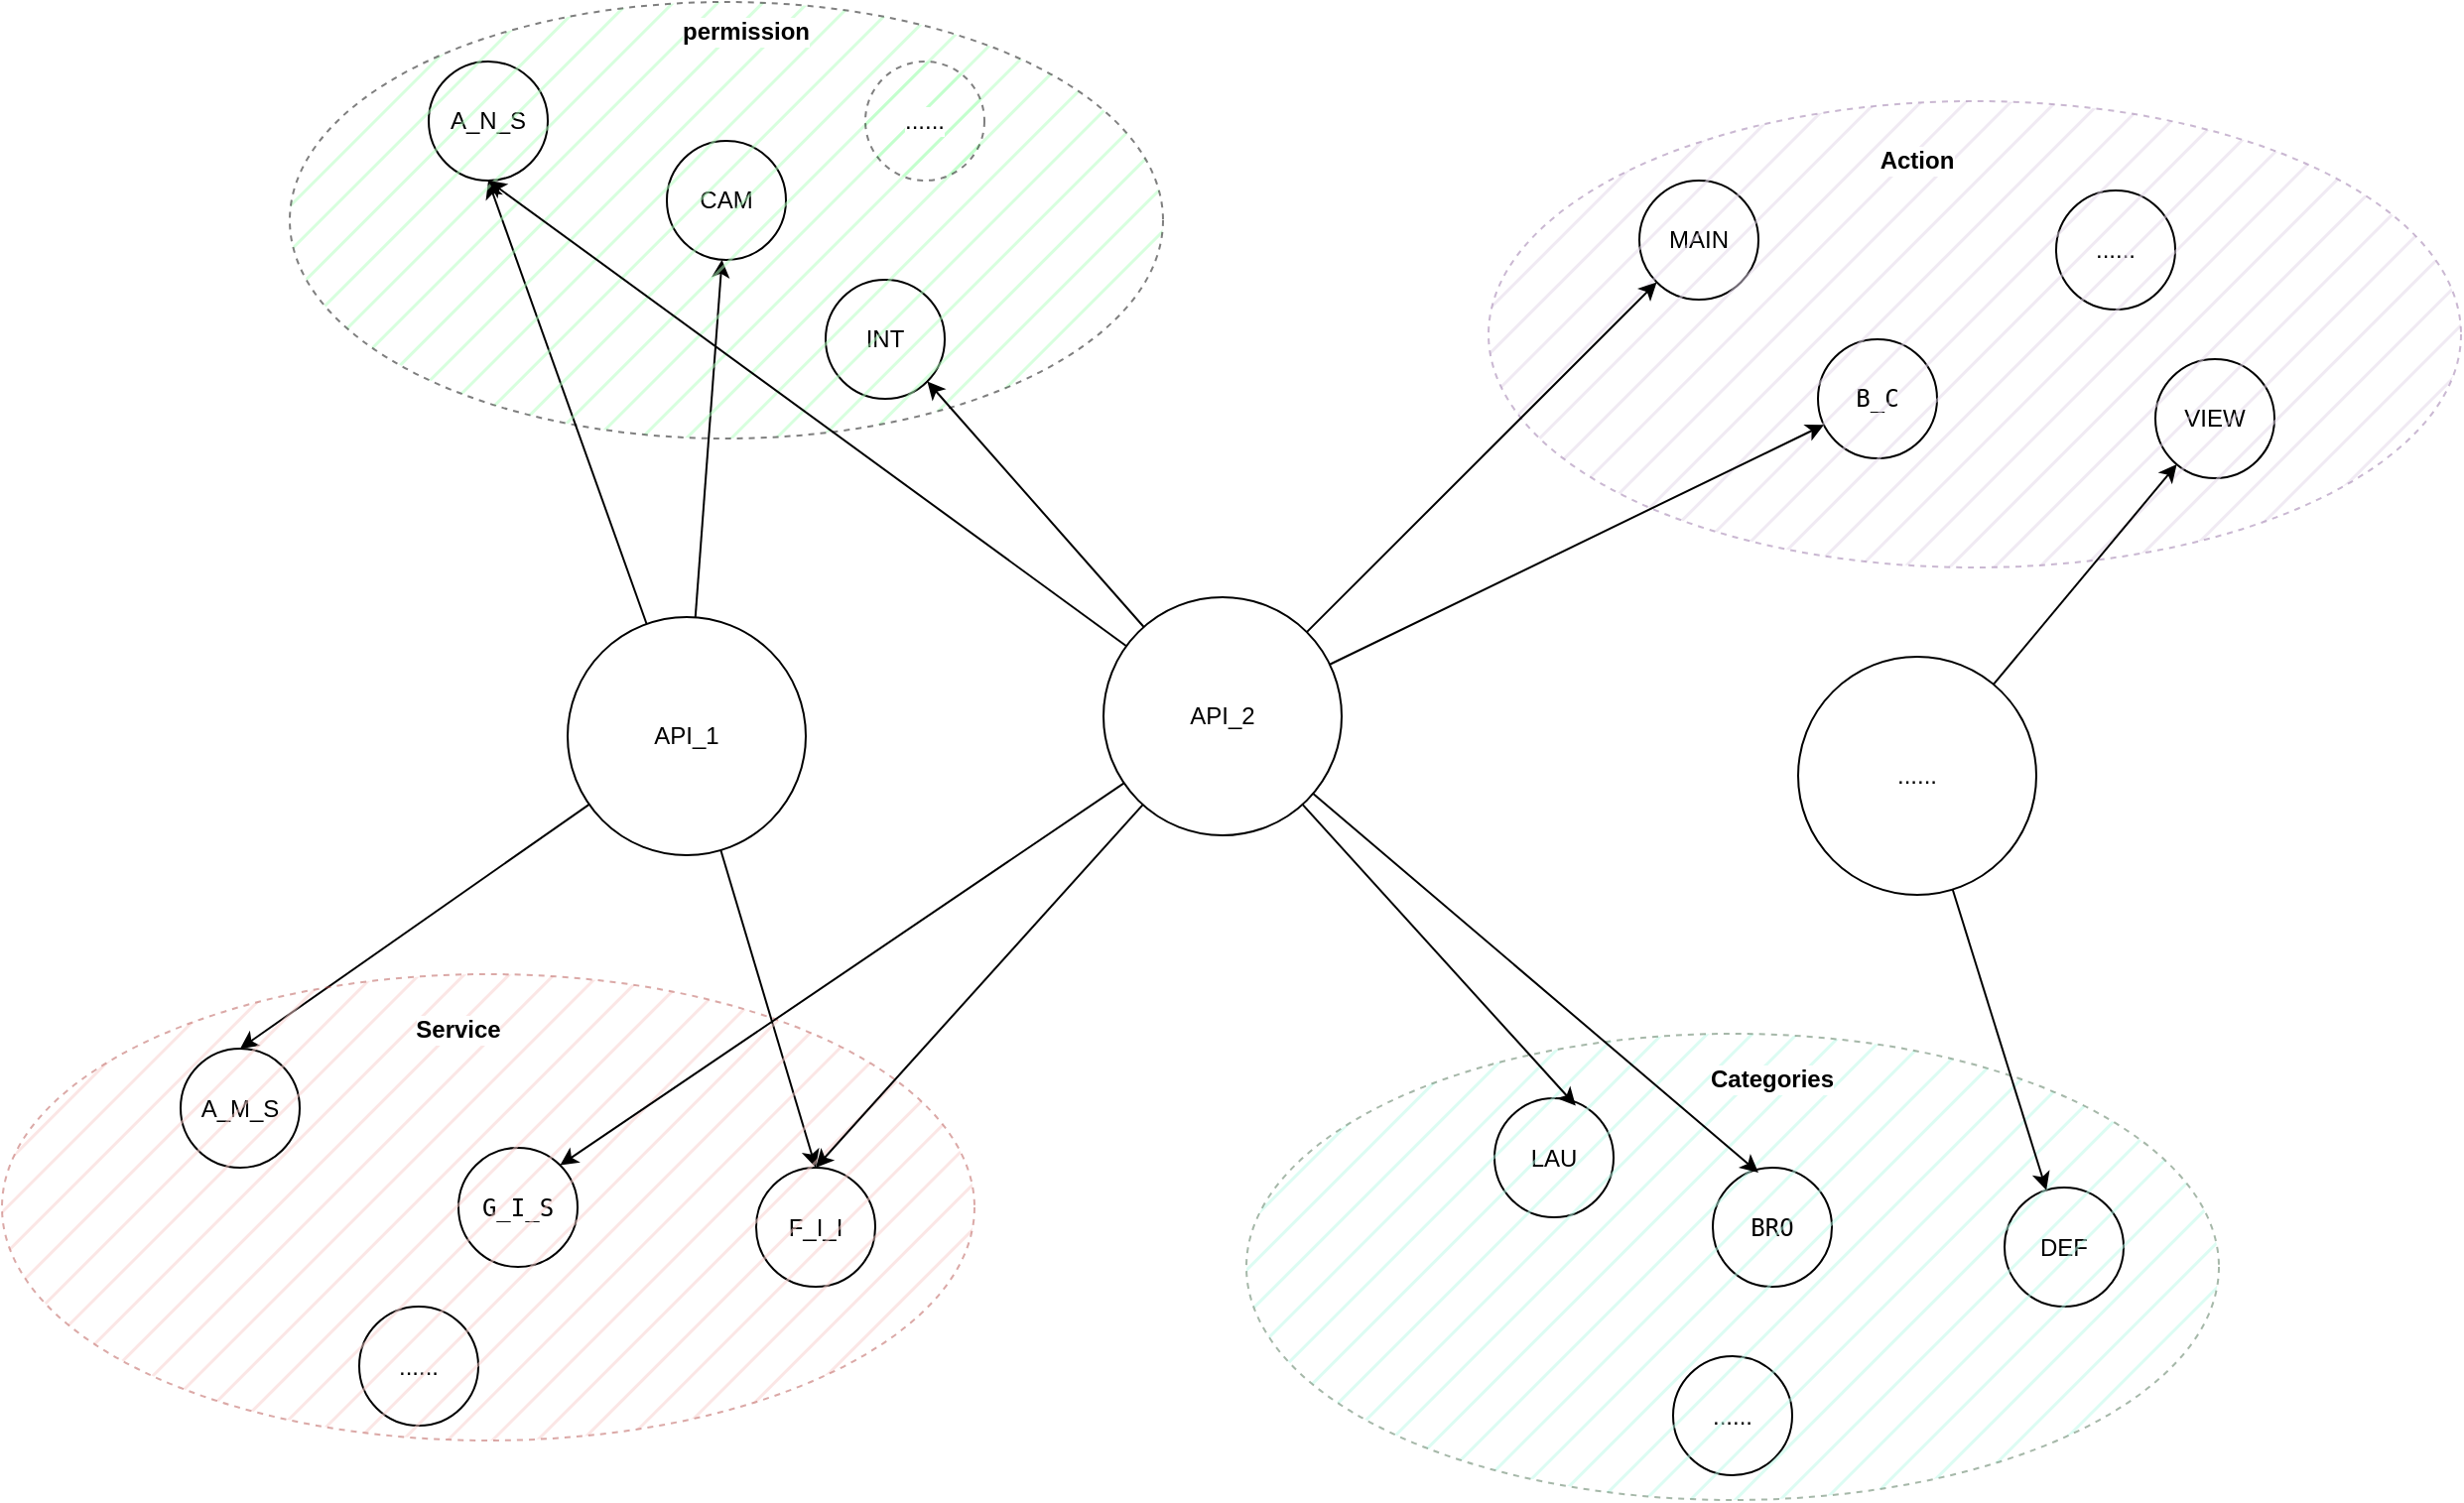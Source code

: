 <mxfile version="20.4.2" type="github">
  <diagram id="YCPUtDx7f_ibLnhSe27b" name="第 1 页">
    <mxGraphModel dx="3076" dy="2016" grid="1" gridSize="10" guides="1" tooltips="1" connect="1" arrows="1" fold="1" page="1" pageScale="1" pageWidth="827" pageHeight="1169" math="0" shadow="0">
      <root>
        <mxCell id="0" />
        <mxCell id="1" parent="0" />
        <mxCell id="LcZ1dadbWBlCKSNr2nvn-42" value="" style="rounded=1;orthogonalLoop=1;jettySize=auto;html=1;entryX=0.5;entryY=1;entryDx=0;entryDy=0;" edge="1" parent="1" source="LcZ1dadbWBlCKSNr2nvn-1" target="LcZ1dadbWBlCKSNr2nvn-7">
          <mxGeometry relative="1" as="geometry">
            <mxPoint x="-170" y="130" as="targetPoint" />
          </mxGeometry>
        </mxCell>
        <mxCell id="LcZ1dadbWBlCKSNr2nvn-44" value="" style="edgeStyle=none;rounded=1;orthogonalLoop=1;jettySize=auto;html=1;" edge="1" parent="1" source="LcZ1dadbWBlCKSNr2nvn-1" target="LcZ1dadbWBlCKSNr2nvn-9">
          <mxGeometry relative="1" as="geometry">
            <mxPoint x="-170" y="130" as="targetPoint" />
          </mxGeometry>
        </mxCell>
        <mxCell id="LcZ1dadbWBlCKSNr2nvn-45" value="" style="edgeStyle=none;rounded=1;orthogonalLoop=1;jettySize=auto;html=1;entryX=0.5;entryY=0;entryDx=0;entryDy=0;" edge="1" parent="1" source="LcZ1dadbWBlCKSNr2nvn-1" target="LcZ1dadbWBlCKSNr2nvn-15">
          <mxGeometry relative="1" as="geometry">
            <mxPoint x="-170" y="410" as="targetPoint" />
          </mxGeometry>
        </mxCell>
        <mxCell id="LcZ1dadbWBlCKSNr2nvn-46" value="" style="edgeStyle=none;rounded=1;orthogonalLoop=1;jettySize=auto;html=1;entryX=0.5;entryY=0;entryDx=0;entryDy=0;" edge="1" parent="1" source="LcZ1dadbWBlCKSNr2nvn-1" target="LcZ1dadbWBlCKSNr2nvn-16">
          <mxGeometry relative="1" as="geometry">
            <mxPoint x="-170" y="410" as="targetPoint" />
          </mxGeometry>
        </mxCell>
        <mxCell id="LcZ1dadbWBlCKSNr2nvn-1" value="API_1" style="ellipse;whiteSpace=wrap;html=1;aspect=fixed;" vertex="1" parent="1">
          <mxGeometry x="-50" y="270" width="120" height="120" as="geometry" />
        </mxCell>
        <mxCell id="LcZ1dadbWBlCKSNr2nvn-7" value="A_N_S" style="ellipse;whiteSpace=wrap;html=1;aspect=fixed;labelBackgroundColor=#FFFFFF;" vertex="1" parent="1">
          <mxGeometry x="-120" y="-10" width="60" height="60" as="geometry" />
        </mxCell>
        <mxCell id="LcZ1dadbWBlCKSNr2nvn-8" value="INT" style="ellipse;whiteSpace=wrap;html=1;aspect=fixed;labelBackgroundColor=#FFFFFF;" vertex="1" parent="1">
          <mxGeometry x="80" y="100" width="60" height="60" as="geometry" />
        </mxCell>
        <mxCell id="LcZ1dadbWBlCKSNr2nvn-9" value="CAM" style="ellipse;whiteSpace=wrap;html=1;aspect=fixed;labelBackgroundColor=#FFFFFF;" vertex="1" parent="1">
          <mxGeometry y="30" width="60" height="60" as="geometry" />
        </mxCell>
        <mxCell id="LcZ1dadbWBlCKSNr2nvn-11" value="" style="ellipse;whiteSpace=wrap;html=1;labelBackgroundColor=#FFFFFF;fillColor=#B0FFBD;fillStyle=hatch;gradientColor=none;strokeColor=default;opacity=50;dashed=1;" vertex="1" parent="1">
          <mxGeometry x="-190" y="-40" width="440" height="220" as="geometry" />
        </mxCell>
        <mxCell id="LcZ1dadbWBlCKSNr2nvn-12" value="......" style="ellipse;whiteSpace=wrap;html=1;aspect=fixed;dashed=1;labelBackgroundColor=#FFFFFF;fillStyle=hatch;strokeColor=default;fillColor=#B0FFBD;gradientColor=none;opacity=50;" vertex="1" parent="1">
          <mxGeometry x="100" y="-10" width="60" height="60" as="geometry" />
        </mxCell>
        <mxCell id="LcZ1dadbWBlCKSNr2nvn-13" value="&lt;pre style=&quot;text-align: start; overflow-wrap: break-word;&quot;&gt;G_I_S&lt;/pre&gt;" style="ellipse;whiteSpace=wrap;html=1;aspect=fixed;labelBackgroundColor=#FFFFFF;fillStyle=hatch;strokeColor=default;fillColor=none;gradientColor=none;" vertex="1" parent="1">
          <mxGeometry x="-105" y="537.5" width="60" height="60" as="geometry" />
        </mxCell>
        <mxCell id="LcZ1dadbWBlCKSNr2nvn-14" value="permission" style="text;html=1;strokeColor=none;fillColor=none;align=center;verticalAlign=middle;whiteSpace=wrap;rounded=0;labelBackgroundColor=#FFFFFF;fillStyle=hatch;opacity=50;fontStyle=1" vertex="1" parent="1">
          <mxGeometry x="10" y="-40" width="60" height="30" as="geometry" />
        </mxCell>
        <mxCell id="LcZ1dadbWBlCKSNr2nvn-15" value="A_M_S" style="ellipse;whiteSpace=wrap;html=1;aspect=fixed;labelBackgroundColor=#FFFFFF;fillStyle=hatch;strokeColor=default;fillColor=none;gradientColor=none;" vertex="1" parent="1">
          <mxGeometry x="-245" y="487.5" width="60" height="60" as="geometry" />
        </mxCell>
        <mxCell id="LcZ1dadbWBlCKSNr2nvn-16" value="F_I_I&lt;br&gt;" style="ellipse;whiteSpace=wrap;html=1;aspect=fixed;labelBackgroundColor=#FFFFFF;fillStyle=hatch;strokeColor=default;fillColor=none;gradientColor=none;" vertex="1" parent="1">
          <mxGeometry x="45" y="547.5" width="60" height="60" as="geometry" />
        </mxCell>
        <mxCell id="LcZ1dadbWBlCKSNr2nvn-17" value="......" style="ellipse;whiteSpace=wrap;html=1;aspect=fixed;labelBackgroundColor=#FFFFFF;fillStyle=hatch;strokeColor=default;fillColor=none;gradientColor=none;" vertex="1" parent="1">
          <mxGeometry x="-155" y="617.5" width="60" height="60" as="geometry" />
        </mxCell>
        <mxCell id="LcZ1dadbWBlCKSNr2nvn-18" value="" style="ellipse;whiteSpace=wrap;html=1;labelBackgroundColor=#FFFFFF;fillStyle=hatch;strokeColor=#b85450;fillColor=#f8cecc;opacity=50;dashed=1;" vertex="1" parent="1">
          <mxGeometry x="-335" y="450" width="490" height="235" as="geometry" />
        </mxCell>
        <mxCell id="LcZ1dadbWBlCKSNr2nvn-19" value="Service" style="text;html=1;strokeColor=none;fillColor=none;align=center;verticalAlign=middle;whiteSpace=wrap;rounded=0;dashed=1;labelBackgroundColor=#FFFFFF;fillStyle=hatch;opacity=50;fontStyle=1" vertex="1" parent="1">
          <mxGeometry x="-135" y="462.5" width="60" height="30" as="geometry" />
        </mxCell>
        <mxCell id="LcZ1dadbWBlCKSNr2nvn-20" value="&lt;pre style=&quot;text-align: start; overflow-wrap: break-word;&quot;&gt;B_C&lt;/pre&gt;" style="ellipse;whiteSpace=wrap;html=1;aspect=fixed;labelBackgroundColor=#FFFFFF;fillStyle=hatch;strokeColor=default;fillColor=none;gradientColor=none;" vertex="1" parent="1">
          <mxGeometry x="580" y="130" width="60" height="60" as="geometry" />
        </mxCell>
        <mxCell id="LcZ1dadbWBlCKSNr2nvn-21" value="MAIN" style="ellipse;whiteSpace=wrap;html=1;aspect=fixed;labelBackgroundColor=#FFFFFF;fillStyle=hatch;strokeColor=default;fillColor=none;gradientColor=none;" vertex="1" parent="1">
          <mxGeometry x="490" y="50" width="60" height="60" as="geometry" />
        </mxCell>
        <mxCell id="LcZ1dadbWBlCKSNr2nvn-22" value="VIEW" style="ellipse;whiteSpace=wrap;html=1;aspect=fixed;labelBackgroundColor=#FFFFFF;fillStyle=hatch;strokeColor=default;fillColor=none;gradientColor=none;" vertex="1" parent="1">
          <mxGeometry x="750" y="140" width="60" height="60" as="geometry" />
        </mxCell>
        <mxCell id="LcZ1dadbWBlCKSNr2nvn-23" value="......" style="ellipse;whiteSpace=wrap;html=1;aspect=fixed;labelBackgroundColor=#FFFFFF;fillStyle=hatch;strokeColor=default;fillColor=none;gradientColor=none;" vertex="1" parent="1">
          <mxGeometry x="700" y="55" width="60" height="60" as="geometry" />
        </mxCell>
        <mxCell id="LcZ1dadbWBlCKSNr2nvn-24" value="" style="ellipse;whiteSpace=wrap;html=1;labelBackgroundColor=#FFFFFF;fillStyle=hatch;strokeColor=#9673a6;fillColor=#e1d5e7;opacity=50;dashed=1;" vertex="1" parent="1">
          <mxGeometry x="414" y="10" width="490" height="235" as="geometry" />
        </mxCell>
        <mxCell id="LcZ1dadbWBlCKSNr2nvn-25" value="Action" style="text;html=1;strokeColor=none;fillColor=none;align=center;verticalAlign=middle;whiteSpace=wrap;rounded=0;dashed=1;labelBackgroundColor=#FFFFFF;fillStyle=hatch;opacity=50;fontStyle=1" vertex="1" parent="1">
          <mxGeometry x="600" y="25" width="60" height="30" as="geometry" />
        </mxCell>
        <mxCell id="LcZ1dadbWBlCKSNr2nvn-33" value="&lt;pre style=&quot;text-align: start; overflow-wrap: break-word;&quot;&gt;BRO&lt;/pre&gt;" style="ellipse;whiteSpace=wrap;html=1;aspect=fixed;labelBackgroundColor=#FFFFFF;fillStyle=hatch;strokeColor=default;fillColor=none;gradientColor=none;" vertex="1" parent="1">
          <mxGeometry x="527" y="547.5" width="60" height="60" as="geometry" />
        </mxCell>
        <mxCell id="LcZ1dadbWBlCKSNr2nvn-34" value="LAU" style="ellipse;whiteSpace=wrap;html=1;aspect=fixed;labelBackgroundColor=#FFFFFF;fillStyle=hatch;strokeColor=default;fillColor=none;gradientColor=none;" vertex="1" parent="1">
          <mxGeometry x="417" y="512.5" width="60" height="60" as="geometry" />
        </mxCell>
        <mxCell id="LcZ1dadbWBlCKSNr2nvn-35" value="DEF" style="ellipse;whiteSpace=wrap;html=1;aspect=fixed;labelBackgroundColor=#FFFFFF;fillStyle=hatch;strokeColor=default;fillColor=none;gradientColor=none;" vertex="1" parent="1">
          <mxGeometry x="674" y="557.5" width="60" height="60" as="geometry" />
        </mxCell>
        <mxCell id="LcZ1dadbWBlCKSNr2nvn-36" value="......" style="ellipse;whiteSpace=wrap;html=1;aspect=fixed;labelBackgroundColor=#FFFFFF;fillStyle=hatch;strokeColor=default;fillColor=none;gradientColor=none;" vertex="1" parent="1">
          <mxGeometry x="507" y="642.5" width="60" height="60" as="geometry" />
        </mxCell>
        <mxCell id="LcZ1dadbWBlCKSNr2nvn-37" value="" style="ellipse;whiteSpace=wrap;html=1;labelBackgroundColor=#FFFFFF;fillStyle=hatch;strokeColor=#4F7355;fillColor=#B9FAE7;opacity=50;dashed=1;fontColor=#000000;" vertex="1" parent="1">
          <mxGeometry x="292" y="480" width="490" height="235" as="geometry" />
        </mxCell>
        <mxCell id="LcZ1dadbWBlCKSNr2nvn-38" value="Categories" style="text;html=1;strokeColor=none;fillColor=none;align=center;verticalAlign=middle;whiteSpace=wrap;rounded=0;dashed=1;labelBackgroundColor=#FFFFFF;fillStyle=hatch;opacity=50;fontStyle=1" vertex="1" parent="1">
          <mxGeometry x="527" y="487.5" width="60" height="30" as="geometry" />
        </mxCell>
        <mxCell id="LcZ1dadbWBlCKSNr2nvn-47" value="" style="edgeStyle=none;rounded=1;orthogonalLoop=1;jettySize=auto;html=1;entryX=1;entryY=0;entryDx=0;entryDy=0;" edge="1" parent="1" source="LcZ1dadbWBlCKSNr2nvn-39" target="LcZ1dadbWBlCKSNr2nvn-13">
          <mxGeometry relative="1" as="geometry">
            <mxPoint x="130" y="400" as="targetPoint" />
          </mxGeometry>
        </mxCell>
        <mxCell id="LcZ1dadbWBlCKSNr2nvn-48" value="" style="edgeStyle=none;rounded=1;orthogonalLoop=1;jettySize=auto;html=1;entryX=0.5;entryY=0;entryDx=0;entryDy=0;" edge="1" parent="1" source="LcZ1dadbWBlCKSNr2nvn-39" target="LcZ1dadbWBlCKSNr2nvn-16">
          <mxGeometry relative="1" as="geometry">
            <mxPoint x="310" y="470" as="targetPoint" />
          </mxGeometry>
        </mxCell>
        <mxCell id="LcZ1dadbWBlCKSNr2nvn-49" value="" style="edgeStyle=none;rounded=1;orthogonalLoop=1;jettySize=auto;html=1;entryX=1;entryY=1;entryDx=0;entryDy=0;" edge="1" parent="1" source="LcZ1dadbWBlCKSNr2nvn-39" target="LcZ1dadbWBlCKSNr2nvn-8">
          <mxGeometry relative="1" as="geometry">
            <mxPoint x="-10" y="230" as="targetPoint" />
          </mxGeometry>
        </mxCell>
        <mxCell id="LcZ1dadbWBlCKSNr2nvn-50" value="" style="edgeStyle=none;rounded=1;orthogonalLoop=1;jettySize=auto;html=1;entryX=0.5;entryY=1;entryDx=0;entryDy=0;" edge="1" parent="1" source="LcZ1dadbWBlCKSNr2nvn-39" target="LcZ1dadbWBlCKSNr2nvn-7">
          <mxGeometry relative="1" as="geometry">
            <mxPoint x="310" y="190" as="targetPoint" />
          </mxGeometry>
        </mxCell>
        <mxCell id="LcZ1dadbWBlCKSNr2nvn-53" value="" style="edgeStyle=none;rounded=1;orthogonalLoop=1;jettySize=auto;html=1;" edge="1" parent="1" source="LcZ1dadbWBlCKSNr2nvn-39" target="LcZ1dadbWBlCKSNr2nvn-21">
          <mxGeometry relative="1" as="geometry">
            <mxPoint x="400" y="310" as="targetPoint" />
          </mxGeometry>
        </mxCell>
        <mxCell id="LcZ1dadbWBlCKSNr2nvn-54" value="" style="edgeStyle=none;rounded=1;orthogonalLoop=1;jettySize=auto;html=1;" edge="1" parent="1" source="LcZ1dadbWBlCKSNr2nvn-39" target="LcZ1dadbWBlCKSNr2nvn-20">
          <mxGeometry relative="1" as="geometry">
            <mxPoint x="400" y="310" as="targetPoint" />
          </mxGeometry>
        </mxCell>
        <mxCell id="LcZ1dadbWBlCKSNr2nvn-55" value="" style="edgeStyle=none;rounded=1;orthogonalLoop=1;jettySize=auto;html=1;entryX=0.383;entryY=0.042;entryDx=0;entryDy=0;entryPerimeter=0;" edge="1" parent="1" source="LcZ1dadbWBlCKSNr2nvn-39" target="LcZ1dadbWBlCKSNr2nvn-33">
          <mxGeometry relative="1" as="geometry">
            <mxPoint x="400" y="310" as="targetPoint" />
          </mxGeometry>
        </mxCell>
        <mxCell id="LcZ1dadbWBlCKSNr2nvn-56" value="" style="edgeStyle=none;rounded=1;orthogonalLoop=1;jettySize=auto;html=1;entryX=0.682;entryY=0.062;entryDx=0;entryDy=0;entryPerimeter=0;" edge="1" parent="1" source="LcZ1dadbWBlCKSNr2nvn-39" target="LcZ1dadbWBlCKSNr2nvn-34">
          <mxGeometry relative="1" as="geometry">
            <mxPoint x="260" y="450" as="targetPoint" />
          </mxGeometry>
        </mxCell>
        <mxCell id="LcZ1dadbWBlCKSNr2nvn-39" value="API_2" style="ellipse;whiteSpace=wrap;html=1;aspect=fixed;" vertex="1" parent="1">
          <mxGeometry x="220" y="260" width="120" height="120" as="geometry" />
        </mxCell>
        <mxCell id="LcZ1dadbWBlCKSNr2nvn-57" value="" style="edgeStyle=none;rounded=1;orthogonalLoop=1;jettySize=auto;html=1;" edge="1" parent="1" source="LcZ1dadbWBlCKSNr2nvn-40" target="LcZ1dadbWBlCKSNr2nvn-22">
          <mxGeometry relative="1" as="geometry" />
        </mxCell>
        <mxCell id="LcZ1dadbWBlCKSNr2nvn-58" value="" style="edgeStyle=none;rounded=1;orthogonalLoop=1;jettySize=auto;html=1;" edge="1" parent="1" source="LcZ1dadbWBlCKSNr2nvn-40" target="LcZ1dadbWBlCKSNr2nvn-35">
          <mxGeometry relative="1" as="geometry">
            <mxPoint x="720" y="490" as="targetPoint" />
          </mxGeometry>
        </mxCell>
        <mxCell id="LcZ1dadbWBlCKSNr2nvn-40" value="......" style="ellipse;whiteSpace=wrap;html=1;aspect=fixed;" vertex="1" parent="1">
          <mxGeometry x="570" y="290" width="120" height="120" as="geometry" />
        </mxCell>
      </root>
    </mxGraphModel>
  </diagram>
</mxfile>
